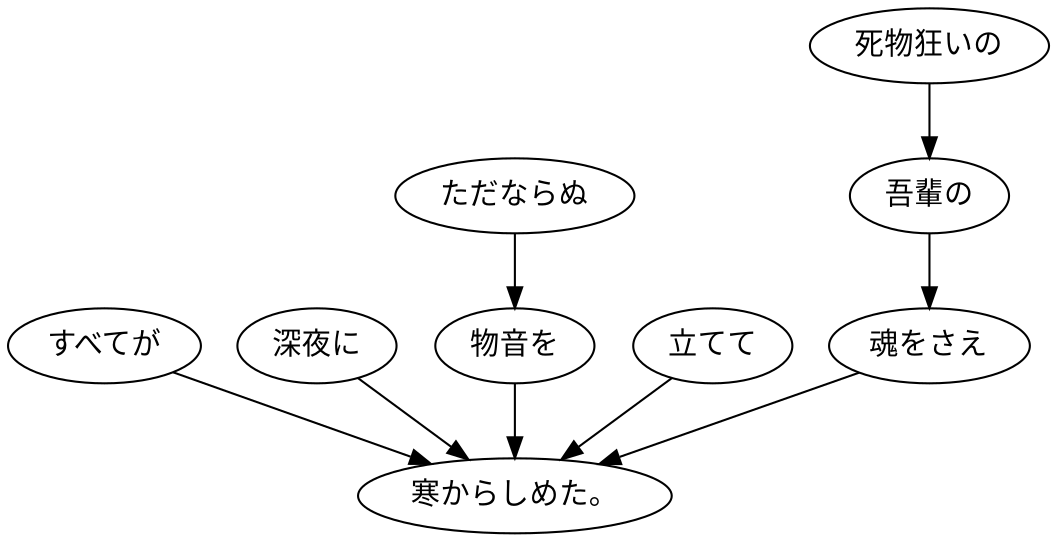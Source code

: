 digraph graph3351 {
	node0 [label="すべてが"];
	node1 [label="深夜に"];
	node2 [label="ただならぬ"];
	node3 [label="物音を"];
	node4 [label="立てて"];
	node5 [label="死物狂いの"];
	node6 [label="吾輩の"];
	node7 [label="魂をさえ"];
	node8 [label="寒からしめた。"];
	node0 -> node8;
	node1 -> node8;
	node2 -> node3;
	node3 -> node8;
	node4 -> node8;
	node5 -> node6;
	node6 -> node7;
	node7 -> node8;
}
